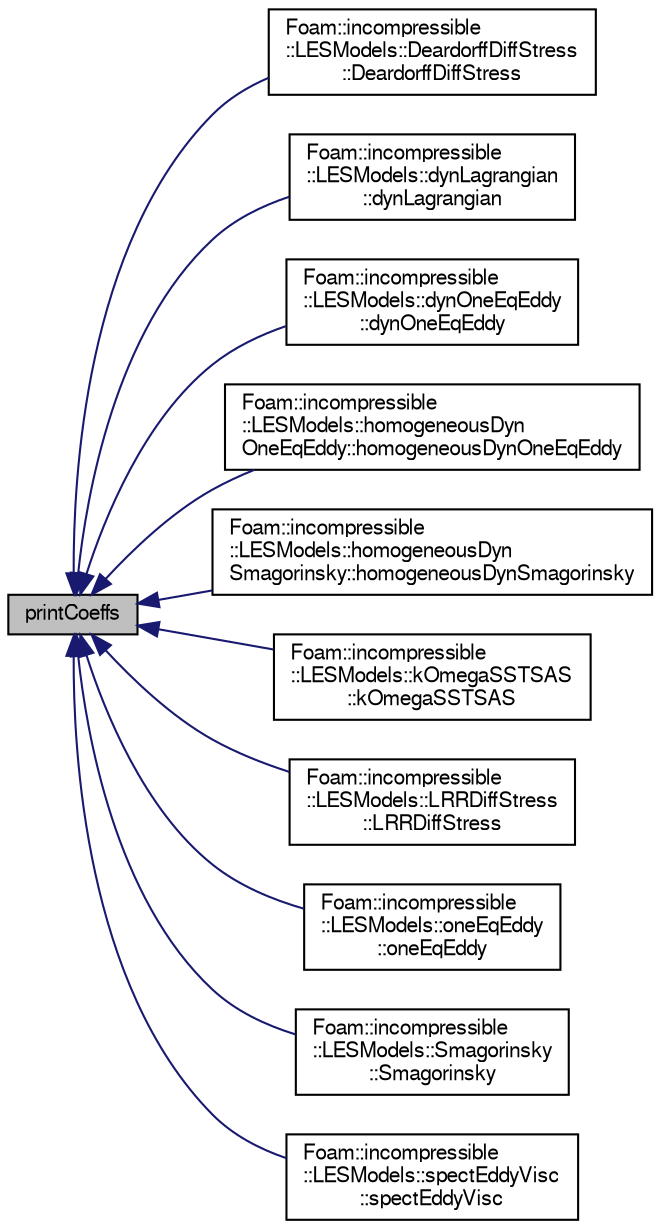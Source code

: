 digraph "printCoeffs"
{
  bgcolor="transparent";
  edge [fontname="FreeSans",fontsize="10",labelfontname="FreeSans",labelfontsize="10"];
  node [fontname="FreeSans",fontsize="10",shape=record];
  rankdir="LR";
  Node325 [label="printCoeffs",height=0.2,width=0.4,color="black", fillcolor="grey75", style="filled", fontcolor="black"];
  Node325 -> Node326 [dir="back",color="midnightblue",fontsize="10",style="solid",fontname="FreeSans"];
  Node326 [label="Foam::incompressible\l::LESModels::DeardorffDiffStress\l::DeardorffDiffStress",height=0.2,width=0.4,color="black",URL="$a30830.html#a9d83c116eb8ce2d5d87177244f9900f4",tooltip="Construct from components. "];
  Node325 -> Node327 [dir="back",color="midnightblue",fontsize="10",style="solid",fontname="FreeSans"];
  Node327 [label="Foam::incompressible\l::LESModels::dynLagrangian\l::dynLagrangian",height=0.2,width=0.4,color="black",URL="$a30838.html#aaa960ec93ccb8cec5ab4929e9a294a73",tooltip="Construct from components. "];
  Node325 -> Node328 [dir="back",color="midnightblue",fontsize="10",style="solid",fontname="FreeSans"];
  Node328 [label="Foam::incompressible\l::LESModels::dynOneEqEddy\l::dynOneEqEddy",height=0.2,width=0.4,color="black",URL="$a30842.html#a8b3916d0d1135fe78d04b81536dd75c3",tooltip="Construct from components. "];
  Node325 -> Node329 [dir="back",color="midnightblue",fontsize="10",style="solid",fontname="FreeSans"];
  Node329 [label="Foam::incompressible\l::LESModels::homogeneousDyn\lOneEqEddy::homogeneousDynOneEqEddy",height=0.2,width=0.4,color="black",URL="$a30854.html#aef4687d199d0b9bd854e4cab3b494567",tooltip="Construct from components. "];
  Node325 -> Node330 [dir="back",color="midnightblue",fontsize="10",style="solid",fontname="FreeSans"];
  Node330 [label="Foam::incompressible\l::LESModels::homogeneousDyn\lSmagorinsky::homogeneousDynSmagorinsky",height=0.2,width=0.4,color="black",URL="$a30858.html#a0995195735830a038f084afcd7b81356",tooltip="Construct from components. "];
  Node325 -> Node331 [dir="back",color="midnightblue",fontsize="10",style="solid",fontname="FreeSans"];
  Node331 [label="Foam::incompressible\l::LESModels::kOmegaSSTSAS\l::kOmegaSSTSAS",height=0.2,width=0.4,color="black",URL="$a30866.html#ad6889da1a5e07eb7bad6297e9b70a727",tooltip="Construct from components. "];
  Node325 -> Node332 [dir="back",color="midnightblue",fontsize="10",style="solid",fontname="FreeSans"];
  Node332 [label="Foam::incompressible\l::LESModels::LRRDiffStress\l::LRRDiffStress",height=0.2,width=0.4,color="black",URL="$a30878.html#a834fd97341890d18260b84906233bb71",tooltip="Construct from components. "];
  Node325 -> Node333 [dir="back",color="midnightblue",fontsize="10",style="solid",fontname="FreeSans"];
  Node333 [label="Foam::incompressible\l::LESModels::oneEqEddy\l::oneEqEddy",height=0.2,width=0.4,color="black",URL="$a30886.html#a3b9eb623bbf922ed019f2ba777353e60",tooltip="Construct from components. "];
  Node325 -> Node334 [dir="back",color="midnightblue",fontsize="10",style="solid",fontname="FreeSans"];
  Node334 [label="Foam::incompressible\l::LESModels::Smagorinsky\l::Smagorinsky",height=0.2,width=0.4,color="black",URL="$a30894.html#a164b5c47c85aaf9ccab43f163f17928f",tooltip="Construct from components. "];
  Node325 -> Node335 [dir="back",color="midnightblue",fontsize="10",style="solid",fontname="FreeSans"];
  Node335 [label="Foam::incompressible\l::LESModels::spectEddyVisc\l::spectEddyVisc",height=0.2,width=0.4,color="black",URL="$a30918.html#a41c2dec92fd53350a3e43dac9aa93413"];
}
